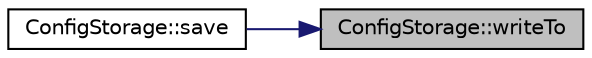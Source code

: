 digraph "ConfigStorage::writeTo"
{
 // LATEX_PDF_SIZE
  edge [fontname="Helvetica",fontsize="10",labelfontname="Helvetica",labelfontsize="10"];
  node [fontname="Helvetica",fontsize="10",shape=record];
  rankdir="RL";
  Node1 [label="ConfigStorage::writeTo",height=0.2,width=0.4,color="black", fillcolor="grey75", style="filled", fontcolor="black",tooltip=" "];
  Node1 -> Node2 [dir="back",color="midnightblue",fontsize="10",style="solid",fontname="Helvetica"];
  Node2 [label="ConfigStorage::save",height=0.2,width=0.4,color="black", fillcolor="white", style="filled",URL="$class_config_storage.html#ad70256758feb1309ebba84ca08b926a9",tooltip="Save configuration."];
}
